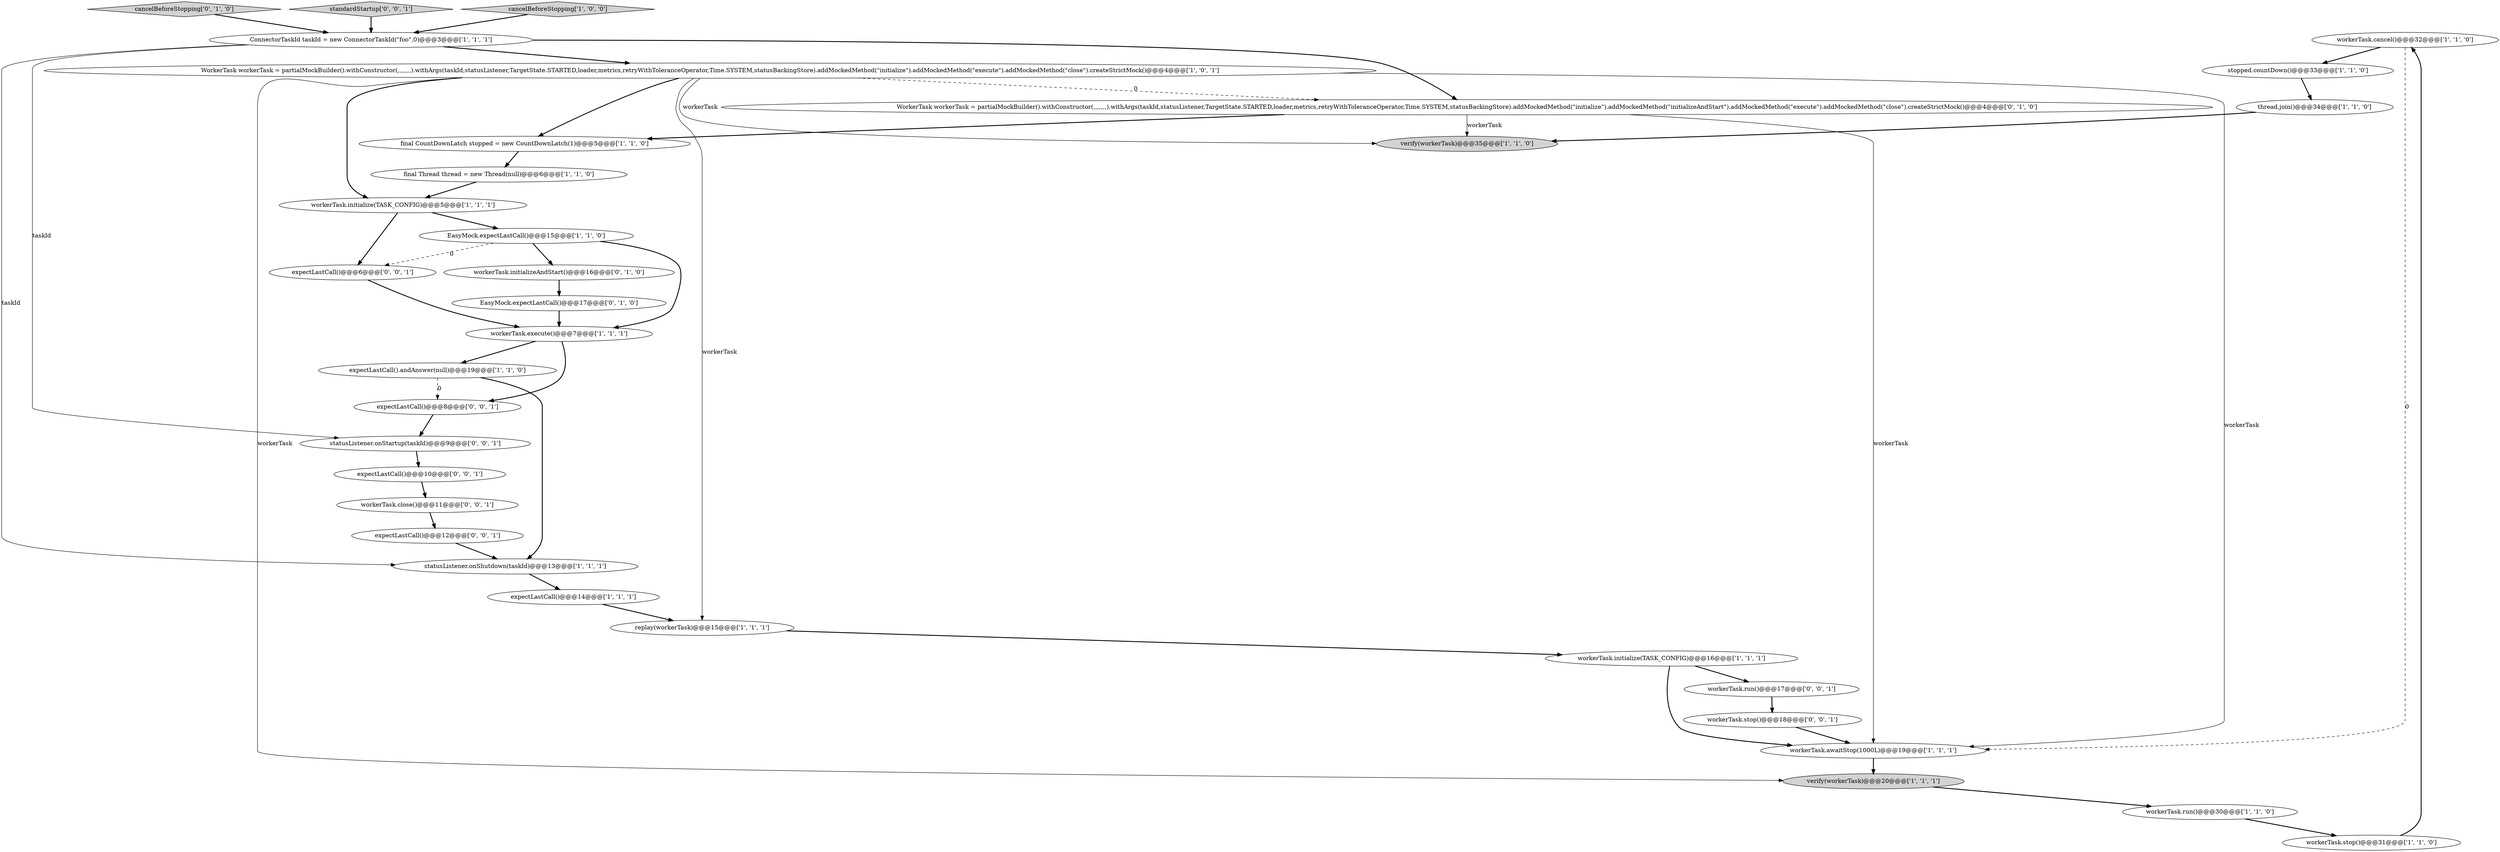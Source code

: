 digraph {
7 [style = filled, label = "workerTask.cancel()@@@32@@@['1', '1', '0']", fillcolor = white, shape = ellipse image = "AAA0AAABBB1BBB"];
13 [style = filled, label = "workerTask.stop()@@@31@@@['1', '1', '0']", fillcolor = white, shape = ellipse image = "AAA0AAABBB1BBB"];
11 [style = filled, label = "statusListener.onShutdown(taskId)@@@13@@@['1', '1', '1']", fillcolor = white, shape = ellipse image = "AAA0AAABBB1BBB"];
29 [style = filled, label = "statusListener.onStartup(taskId)@@@9@@@['0', '0', '1']", fillcolor = white, shape = ellipse image = "AAA0AAABBB3BBB"];
1 [style = filled, label = "replay(workerTask)@@@15@@@['1', '1', '1']", fillcolor = white, shape = ellipse image = "AAA0AAABBB1BBB"];
12 [style = filled, label = "final Thread thread = new Thread(null)@@@6@@@['1', '1', '0']", fillcolor = white, shape = ellipse image = "AAA0AAABBB1BBB"];
9 [style = filled, label = "verify(workerTask)@@@35@@@['1', '1', '0']", fillcolor = lightgray, shape = ellipse image = "AAA0AAABBB1BBB"];
17 [style = filled, label = "expectLastCall()@@@14@@@['1', '1', '1']", fillcolor = white, shape = ellipse image = "AAA0AAABBB1BBB"];
21 [style = filled, label = "workerTask.initializeAndStart()@@@16@@@['0', '1', '0']", fillcolor = white, shape = ellipse image = "AAA1AAABBB2BBB"];
26 [style = filled, label = "workerTask.run()@@@17@@@['0', '0', '1']", fillcolor = white, shape = ellipse image = "AAA0AAABBB3BBB"];
23 [style = filled, label = "cancelBeforeStopping['0', '1', '0']", fillcolor = lightgray, shape = diamond image = "AAA0AAABBB2BBB"];
10 [style = filled, label = "EasyMock.expectLastCall()@@@15@@@['1', '1', '0']", fillcolor = white, shape = ellipse image = "AAA0AAABBB1BBB"];
28 [style = filled, label = "standardStartup['0', '0', '1']", fillcolor = lightgray, shape = diamond image = "AAA0AAABBB3BBB"];
0 [style = filled, label = "workerTask.run()@@@30@@@['1', '1', '0']", fillcolor = white, shape = ellipse image = "AAA0AAABBB1BBB"];
15 [style = filled, label = "final CountDownLatch stopped = new CountDownLatch(1)@@@5@@@['1', '1', '0']", fillcolor = white, shape = ellipse image = "AAA0AAABBB1BBB"];
22 [style = filled, label = "WorkerTask workerTask = partialMockBuilder().withConstructor(,,,,,,,).withArgs(taskId,statusListener,TargetState.STARTED,loader,metrics,retryWithToleranceOperator,Time.SYSTEM,statusBackingStore).addMockedMethod(\"initialize\").addMockedMethod(\"initializeAndStart\").addMockedMethod(\"execute\").addMockedMethod(\"close\").createStrictMock()@@@4@@@['0', '1', '0']", fillcolor = white, shape = ellipse image = "AAA1AAABBB2BBB"];
19 [style = filled, label = "workerTask.initialize(TASK_CONFIG)@@@16@@@['1', '1', '1']", fillcolor = white, shape = ellipse image = "AAA0AAABBB1BBB"];
20 [style = filled, label = "verify(workerTask)@@@20@@@['1', '1', '1']", fillcolor = lightgray, shape = ellipse image = "AAA0AAABBB1BBB"];
16 [style = filled, label = "cancelBeforeStopping['1', '0', '0']", fillcolor = lightgray, shape = diamond image = "AAA0AAABBB1BBB"];
3 [style = filled, label = "workerTask.execute()@@@7@@@['1', '1', '1']", fillcolor = white, shape = ellipse image = "AAA0AAABBB1BBB"];
6 [style = filled, label = "WorkerTask workerTask = partialMockBuilder().withConstructor(,,,,,,,).withArgs(taskId,statusListener,TargetState.STARTED,loader,metrics,retryWithToleranceOperator,Time.SYSTEM,statusBackingStore).addMockedMethod(\"initialize\").addMockedMethod(\"execute\").addMockedMethod(\"close\").createStrictMock()@@@4@@@['1', '0', '1']", fillcolor = white, shape = ellipse image = "AAA0AAABBB1BBB"];
5 [style = filled, label = "workerTask.initialize(TASK_CONFIG)@@@5@@@['1', '1', '1']", fillcolor = white, shape = ellipse image = "AAA0AAABBB1BBB"];
30 [style = filled, label = "workerTask.close()@@@11@@@['0', '0', '1']", fillcolor = white, shape = ellipse image = "AAA0AAABBB3BBB"];
33 [style = filled, label = "expectLastCall()@@@12@@@['0', '0', '1']", fillcolor = white, shape = ellipse image = "AAA0AAABBB3BBB"];
24 [style = filled, label = "EasyMock.expectLastCall()@@@17@@@['0', '1', '0']", fillcolor = white, shape = ellipse image = "AAA1AAABBB2BBB"];
32 [style = filled, label = "expectLastCall()@@@10@@@['0', '0', '1']", fillcolor = white, shape = ellipse image = "AAA0AAABBB3BBB"];
18 [style = filled, label = "expectLastCall().andAnswer(null)@@@19@@@['1', '1', '0']", fillcolor = white, shape = ellipse image = "AAA0AAABBB1BBB"];
25 [style = filled, label = "expectLastCall()@@@6@@@['0', '0', '1']", fillcolor = white, shape = ellipse image = "AAA0AAABBB3BBB"];
8 [style = filled, label = "stopped.countDown()@@@33@@@['1', '1', '0']", fillcolor = white, shape = ellipse image = "AAA0AAABBB1BBB"];
4 [style = filled, label = "workerTask.awaitStop(1000L)@@@19@@@['1', '1', '1']", fillcolor = white, shape = ellipse image = "AAA0AAABBB1BBB"];
2 [style = filled, label = "thread.join()@@@34@@@['1', '1', '0']", fillcolor = white, shape = ellipse image = "AAA0AAABBB1BBB"];
14 [style = filled, label = "ConnectorTaskId taskId = new ConnectorTaskId(\"foo\",0)@@@3@@@['1', '1', '1']", fillcolor = white, shape = ellipse image = "AAA0AAABBB1BBB"];
31 [style = filled, label = "workerTask.stop()@@@18@@@['0', '0', '1']", fillcolor = white, shape = ellipse image = "AAA0AAABBB3BBB"];
27 [style = filled, label = "expectLastCall()@@@8@@@['0', '0', '1']", fillcolor = white, shape = ellipse image = "AAA0AAABBB3BBB"];
10->21 [style = bold, label=""];
25->3 [style = bold, label=""];
7->4 [style = dashed, label="0"];
13->7 [style = bold, label=""];
7->8 [style = bold, label=""];
22->9 [style = solid, label="workerTask"];
6->4 [style = solid, label="workerTask"];
6->15 [style = bold, label=""];
6->1 [style = solid, label="workerTask"];
10->25 [style = dashed, label="0"];
15->12 [style = bold, label=""];
33->11 [style = bold, label=""];
26->31 [style = bold, label=""];
22->15 [style = bold, label=""];
11->17 [style = bold, label=""];
21->24 [style = bold, label=""];
3->18 [style = bold, label=""];
5->10 [style = bold, label=""];
0->13 [style = bold, label=""];
4->20 [style = bold, label=""];
3->27 [style = bold, label=""];
6->22 [style = dashed, label="0"];
10->3 [style = bold, label=""];
27->29 [style = bold, label=""];
31->4 [style = bold, label=""];
14->11 [style = solid, label="taskId"];
2->9 [style = bold, label=""];
12->5 [style = bold, label=""];
30->33 [style = bold, label=""];
8->2 [style = bold, label=""];
29->32 [style = bold, label=""];
5->25 [style = bold, label=""];
16->14 [style = bold, label=""];
24->3 [style = bold, label=""];
6->20 [style = solid, label="workerTask"];
19->26 [style = bold, label=""];
6->5 [style = bold, label=""];
14->6 [style = bold, label=""];
1->19 [style = bold, label=""];
19->4 [style = bold, label=""];
23->14 [style = bold, label=""];
22->4 [style = solid, label="workerTask"];
32->30 [style = bold, label=""];
18->27 [style = dashed, label="0"];
20->0 [style = bold, label=""];
6->9 [style = solid, label="workerTask"];
28->14 [style = bold, label=""];
14->29 [style = solid, label="taskId"];
18->11 [style = bold, label=""];
17->1 [style = bold, label=""];
14->22 [style = bold, label=""];
}

